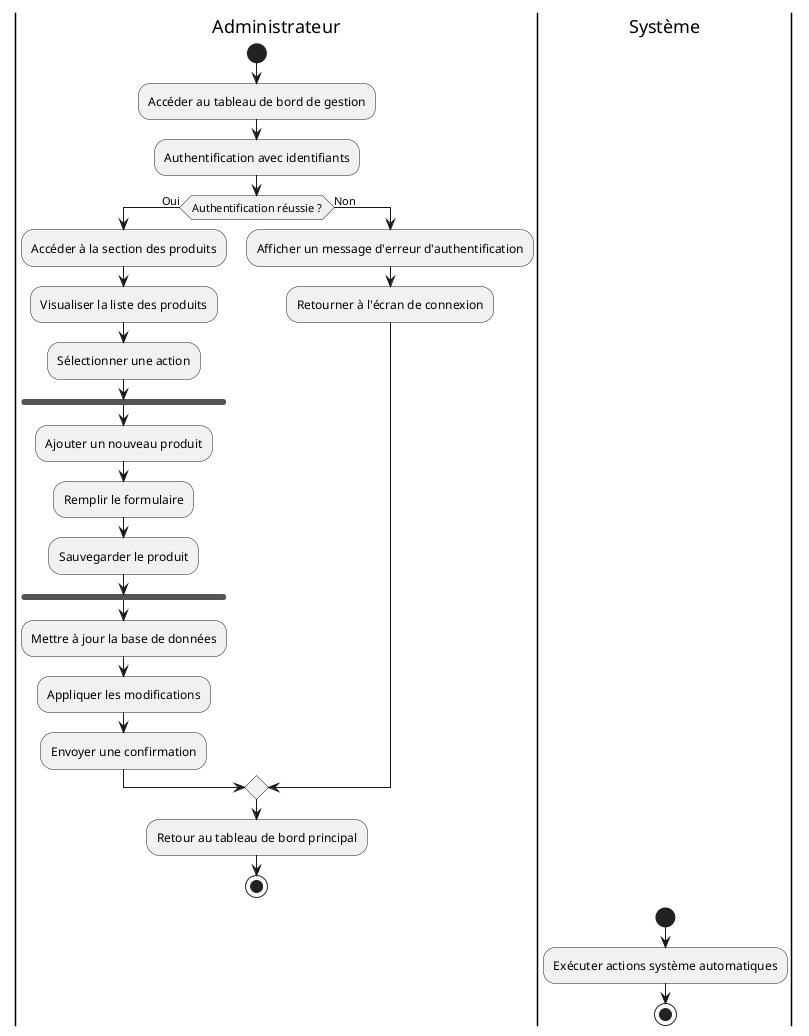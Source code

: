 


@startuml
|Administrateur|
start
:Accéder au tableau de bord de gestion;
:Authentification avec identifiants;
if (Authentification réussie ?) then (Oui)
  :Accéder à la section des produits;
  :Visualiser la liste des produits;
  :Sélectionner une action;
  fork
    :Ajouter un nouveau produit;
    :Remplir le formulaire;
    :Sauvegarder le produit;
  end fork
  :Mettre à jour la base de données;
  :Appliquer les modifications;
  :Envoyer une confirmation;
else (Non)
  :Afficher un message d'erreur d'authentification;
  :Retourner à l'écran de connexion;
endif
:Retour au tableau de bord principal;
stop

|Système|
start
:Exécuter actions système automatiques;
stop
@enduml




'|Client|
'start
':Choisir de passer une commande;
'
':Naviguer et sélectionner des produits;
':Ajouter  les produits au panier;
'
':Vérifier le contenu du panier;
'if (Le client est-il authentifié ?) then (Oui)
'    :Continuer;
'else (Non)
'    :S'authentifier;
'endif
'
':Entrer ou sélectionner une adresse de livraison;
'
':Choisir les options de livraison;
'
':Effectuer le paiement;
'
'|Système|
':Envoyer une confirmation de commande;
':Envoyer une notification au client;
'
'|Client|
':Recevoir confirmation et notification;
'stop
@enduml
